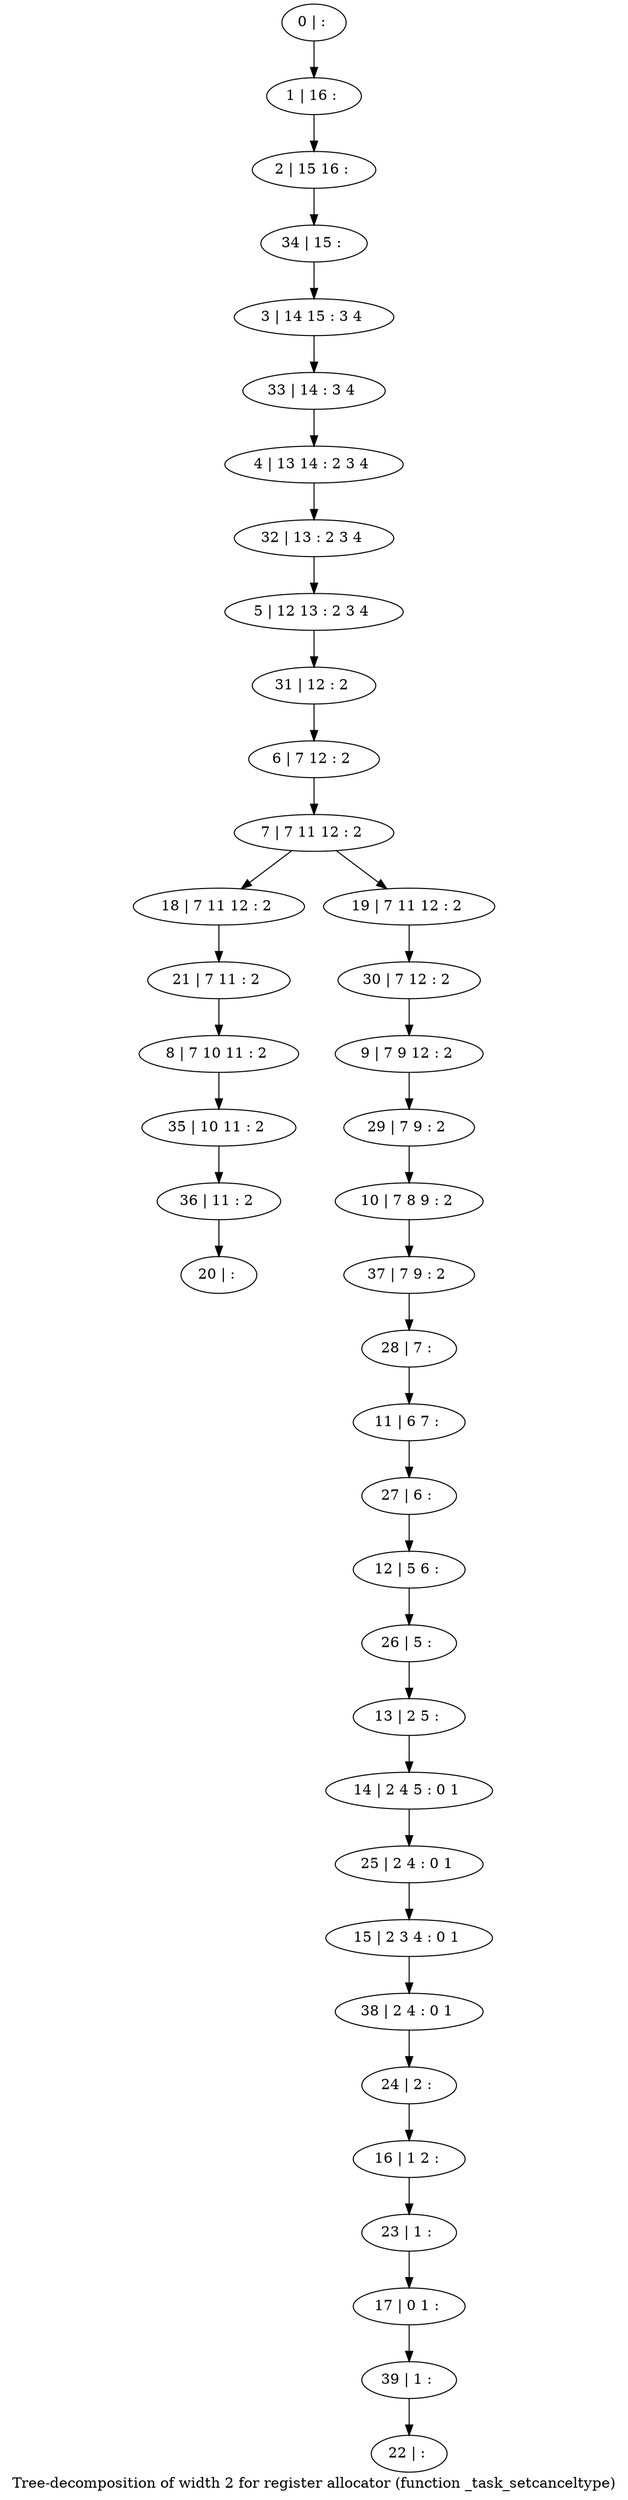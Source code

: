 digraph G {
graph [label="Tree-decomposition of width 2 for register allocator (function _task_setcanceltype)"]
0[label="0 | : "];
1[label="1 | 16 : "];
2[label="2 | 15 16 : "];
3[label="3 | 14 15 : 3 4 "];
4[label="4 | 13 14 : 2 3 4 "];
5[label="5 | 12 13 : 2 3 4 "];
6[label="6 | 7 12 : 2 "];
7[label="7 | 7 11 12 : 2 "];
8[label="8 | 7 10 11 : 2 "];
9[label="9 | 7 9 12 : 2 "];
10[label="10 | 7 8 9 : 2 "];
11[label="11 | 6 7 : "];
12[label="12 | 5 6 : "];
13[label="13 | 2 5 : "];
14[label="14 | 2 4 5 : 0 1 "];
15[label="15 | 2 3 4 : 0 1 "];
16[label="16 | 1 2 : "];
17[label="17 | 0 1 : "];
18[label="18 | 7 11 12 : 2 "];
19[label="19 | 7 11 12 : 2 "];
20[label="20 | : "];
21[label="21 | 7 11 : 2 "];
22[label="22 | : "];
23[label="23 | 1 : "];
24[label="24 | 2 : "];
25[label="25 | 2 4 : 0 1 "];
26[label="26 | 5 : "];
27[label="27 | 6 : "];
28[label="28 | 7 : "];
29[label="29 | 7 9 : 2 "];
30[label="30 | 7 12 : 2 "];
31[label="31 | 12 : 2 "];
32[label="32 | 13 : 2 3 4 "];
33[label="33 | 14 : 3 4 "];
34[label="34 | 15 : "];
35[label="35 | 10 11 : 2 "];
36[label="36 | 11 : 2 "];
37[label="37 | 7 9 : 2 "];
38[label="38 | 2 4 : 0 1 "];
39[label="39 | 1 : "];
0->1 ;
1->2 ;
6->7 ;
13->14 ;
7->18 ;
7->19 ;
21->8 ;
18->21 ;
23->17 ;
16->23 ;
24->16 ;
25->15 ;
14->25 ;
26->13 ;
12->26 ;
27->12 ;
11->27 ;
28->11 ;
29->10 ;
9->29 ;
30->9 ;
19->30 ;
31->6 ;
5->31 ;
32->5 ;
4->32 ;
33->4 ;
3->33 ;
34->3 ;
2->34 ;
8->35 ;
36->20 ;
35->36 ;
37->28 ;
10->37 ;
38->24 ;
15->38 ;
39->22 ;
17->39 ;
}
